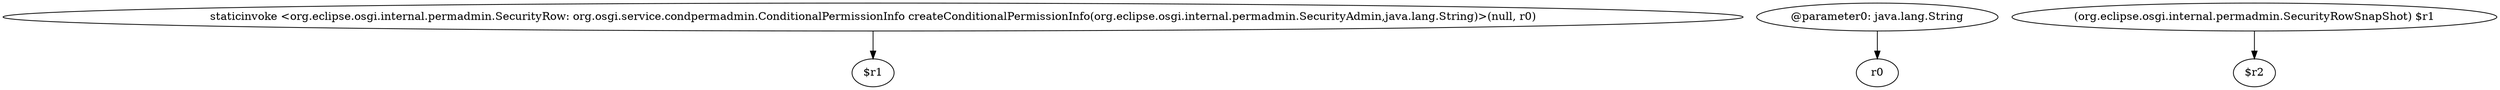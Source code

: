 digraph g {
0[label="staticinvoke <org.eclipse.osgi.internal.permadmin.SecurityRow: org.osgi.service.condpermadmin.ConditionalPermissionInfo createConditionalPermissionInfo(org.eclipse.osgi.internal.permadmin.SecurityAdmin,java.lang.String)>(null, r0)"]
1[label="$r1"]
0->1[label=""]
2[label="@parameter0: java.lang.String"]
3[label="r0"]
2->3[label=""]
4[label="(org.eclipse.osgi.internal.permadmin.SecurityRowSnapShot) $r1"]
5[label="$r2"]
4->5[label=""]
}